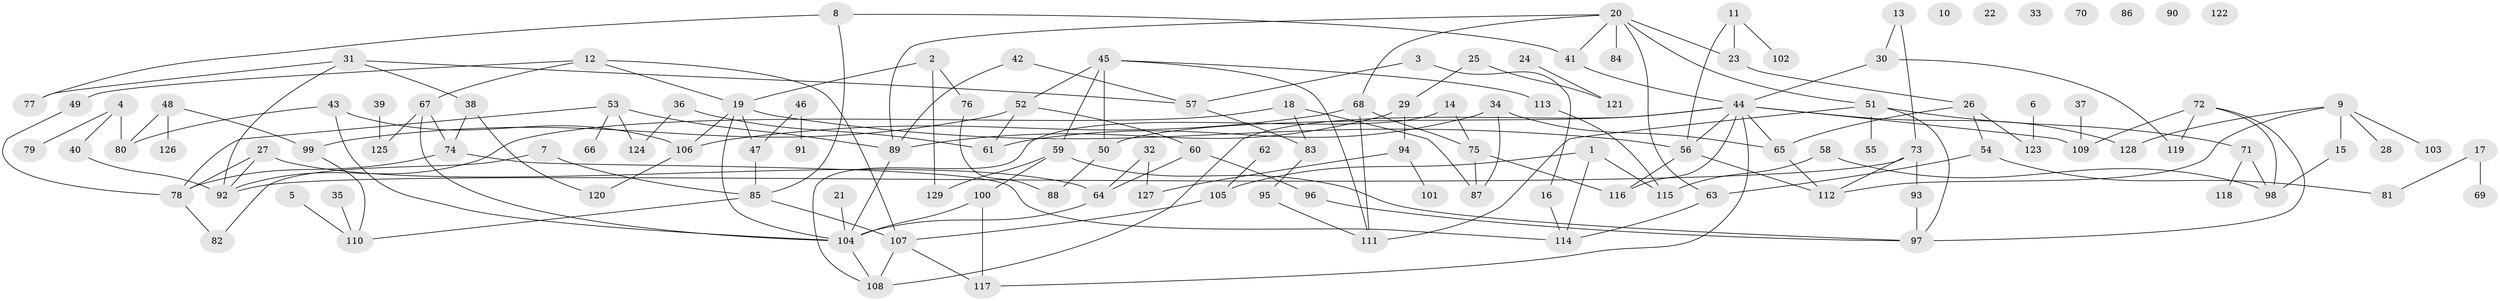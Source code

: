 // coarse degree distribution, {0: 0.18421052631578946, 1: 0.2894736842105263, 4: 0.13157894736842105, 2: 0.15789473684210525, 8: 0.07894736842105263, 3: 0.05263157894736842, 5: 0.02631578947368421, 6: 0.05263157894736842, 14: 0.02631578947368421}
// Generated by graph-tools (version 1.1) at 2025/43/03/04/25 21:43:00]
// undirected, 129 vertices, 177 edges
graph export_dot {
graph [start="1"]
  node [color=gray90,style=filled];
  1;
  2;
  3;
  4;
  5;
  6;
  7;
  8;
  9;
  10;
  11;
  12;
  13;
  14;
  15;
  16;
  17;
  18;
  19;
  20;
  21;
  22;
  23;
  24;
  25;
  26;
  27;
  28;
  29;
  30;
  31;
  32;
  33;
  34;
  35;
  36;
  37;
  38;
  39;
  40;
  41;
  42;
  43;
  44;
  45;
  46;
  47;
  48;
  49;
  50;
  51;
  52;
  53;
  54;
  55;
  56;
  57;
  58;
  59;
  60;
  61;
  62;
  63;
  64;
  65;
  66;
  67;
  68;
  69;
  70;
  71;
  72;
  73;
  74;
  75;
  76;
  77;
  78;
  79;
  80;
  81;
  82;
  83;
  84;
  85;
  86;
  87;
  88;
  89;
  90;
  91;
  92;
  93;
  94;
  95;
  96;
  97;
  98;
  99;
  100;
  101;
  102;
  103;
  104;
  105;
  106;
  107;
  108;
  109;
  110;
  111;
  112;
  113;
  114;
  115;
  116;
  117;
  118;
  119;
  120;
  121;
  122;
  123;
  124;
  125;
  126;
  127;
  128;
  129;
  1 -- 105;
  1 -- 114;
  1 -- 115;
  2 -- 19;
  2 -- 76;
  2 -- 129;
  3 -- 16;
  3 -- 57;
  4 -- 40;
  4 -- 79;
  4 -- 80;
  5 -- 110;
  6 -- 123;
  7 -- 82;
  7 -- 85;
  8 -- 41;
  8 -- 77;
  8 -- 85;
  9 -- 15;
  9 -- 28;
  9 -- 103;
  9 -- 112;
  9 -- 128;
  11 -- 23;
  11 -- 56;
  11 -- 102;
  12 -- 19;
  12 -- 49;
  12 -- 67;
  12 -- 107;
  13 -- 30;
  13 -- 73;
  14 -- 75;
  14 -- 108;
  15 -- 98;
  16 -- 114;
  17 -- 69;
  17 -- 81;
  18 -- 83;
  18 -- 87;
  18 -- 92;
  19 -- 47;
  19 -- 56;
  19 -- 104;
  19 -- 106;
  20 -- 23;
  20 -- 41;
  20 -- 51;
  20 -- 63;
  20 -- 68;
  20 -- 84;
  20 -- 89;
  21 -- 104;
  23 -- 26;
  24 -- 121;
  25 -- 29;
  25 -- 121;
  26 -- 54;
  26 -- 65;
  26 -- 123;
  27 -- 64;
  27 -- 78;
  27 -- 92;
  29 -- 89;
  29 -- 94;
  30 -- 44;
  30 -- 119;
  31 -- 38;
  31 -- 57;
  31 -- 77;
  31 -- 92;
  32 -- 64;
  32 -- 127;
  34 -- 61;
  34 -- 65;
  34 -- 87;
  35 -- 110;
  36 -- 61;
  36 -- 124;
  37 -- 109;
  38 -- 74;
  38 -- 120;
  39 -- 125;
  40 -- 92;
  41 -- 44;
  42 -- 57;
  42 -- 89;
  43 -- 80;
  43 -- 104;
  43 -- 106;
  44 -- 50;
  44 -- 56;
  44 -- 65;
  44 -- 108;
  44 -- 109;
  44 -- 116;
  44 -- 117;
  44 -- 128;
  45 -- 50;
  45 -- 52;
  45 -- 59;
  45 -- 111;
  45 -- 113;
  46 -- 47;
  46 -- 91;
  47 -- 85;
  48 -- 80;
  48 -- 99;
  48 -- 126;
  49 -- 78;
  50 -- 88;
  51 -- 55;
  51 -- 71;
  51 -- 97;
  51 -- 111;
  52 -- 60;
  52 -- 61;
  52 -- 99;
  53 -- 66;
  53 -- 78;
  53 -- 89;
  53 -- 124;
  54 -- 63;
  54 -- 81;
  56 -- 112;
  56 -- 116;
  57 -- 83;
  58 -- 98;
  58 -- 115;
  59 -- 97;
  59 -- 100;
  59 -- 129;
  60 -- 64;
  60 -- 96;
  62 -- 105;
  63 -- 114;
  64 -- 104;
  65 -- 112;
  67 -- 74;
  67 -- 104;
  67 -- 125;
  68 -- 75;
  68 -- 106;
  68 -- 111;
  71 -- 98;
  71 -- 118;
  72 -- 97;
  72 -- 98;
  72 -- 109;
  72 -- 119;
  73 -- 92;
  73 -- 93;
  73 -- 112;
  74 -- 78;
  74 -- 114;
  75 -- 87;
  75 -- 116;
  76 -- 88;
  78 -- 82;
  83 -- 95;
  85 -- 107;
  85 -- 110;
  89 -- 104;
  93 -- 97;
  94 -- 101;
  94 -- 127;
  95 -- 111;
  96 -- 97;
  99 -- 110;
  100 -- 104;
  100 -- 117;
  104 -- 108;
  105 -- 107;
  106 -- 120;
  107 -- 108;
  107 -- 117;
  113 -- 115;
}
